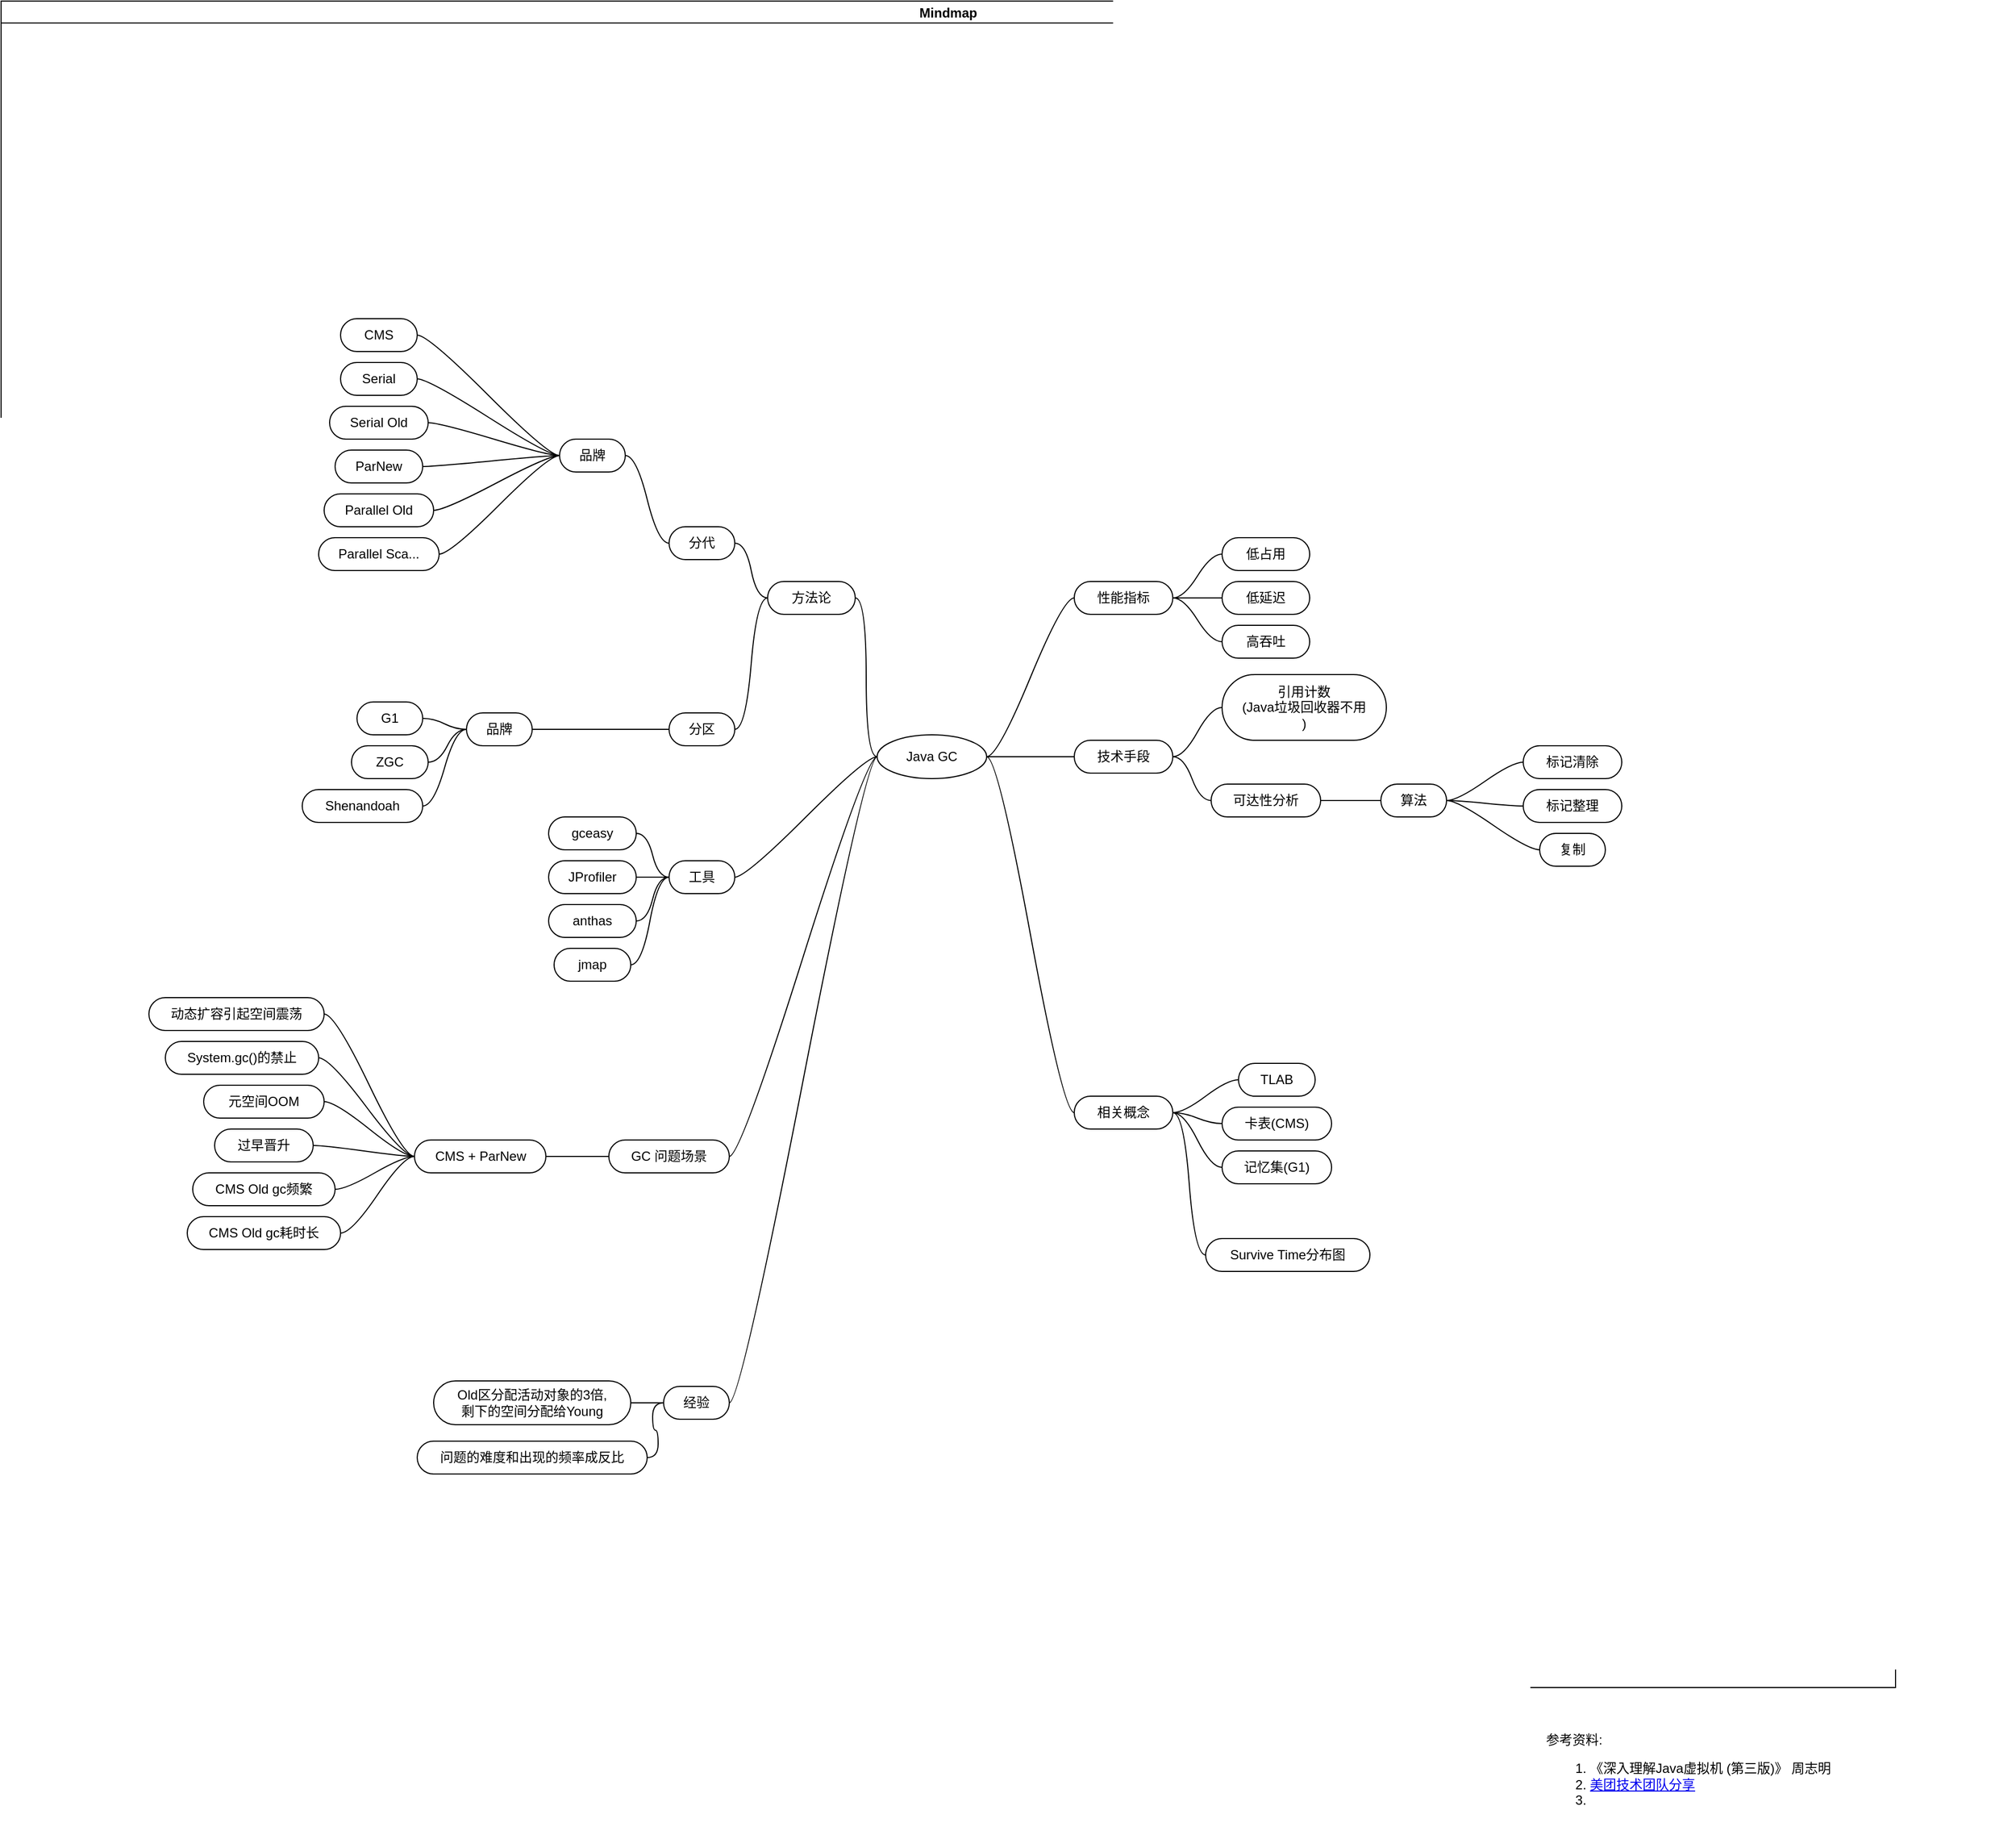 <mxfile version="15.4.0" type="device" pages="4"><diagram name="intro" id="58cdce13-f638-feb5-8d6f-7d28b1aa9fa0"><mxGraphModel dx="2286" dy="680" grid="1" gridSize="10" guides="1" tooltips="1" connect="1" arrows="1" fold="1" page="1" pageScale="1" pageWidth="1100" pageHeight="850" background="none" math="0" shadow="0"><root><mxCell id="0"/><mxCell id="1" parent="0"/><mxCell id="cAruSZGuywJa2hNdIPKI-1" value="Mindmap" style="swimlane;startSize=20;horizontal=1;containerType=tree;" parent="1" vertex="1"><mxGeometry x="-260" y="10" width="1730" height="1540" as="geometry"><mxRectangle x="-260" y="10" width="90" height="20" as="alternateBounds"/></mxGeometry></mxCell><mxCell id="cAruSZGuywJa2hNdIPKI-2" value="" style="edgeStyle=entityRelationEdgeStyle;startArrow=none;endArrow=none;segment=10;curved=1;rounded=0;" parent="cAruSZGuywJa2hNdIPKI-1" source="cAruSZGuywJa2hNdIPKI-6" target="cAruSZGuywJa2hNdIPKI-7" edge="1"><mxGeometry relative="1" as="geometry"/></mxCell><mxCell id="cAruSZGuywJa2hNdIPKI-4" value="" style="edgeStyle=entityRelationEdgeStyle;startArrow=none;endArrow=none;segment=10;curved=1;rounded=0;" parent="cAruSZGuywJa2hNdIPKI-1" source="cAruSZGuywJa2hNdIPKI-6" target="cAruSZGuywJa2hNdIPKI-9" edge="1"><mxGeometry relative="1" as="geometry"/></mxCell><mxCell id="cAruSZGuywJa2hNdIPKI-6" value="Java GC" style="ellipse;whiteSpace=wrap;html=1;align=center;treeFolding=1;treeMoving=1;newEdgeStyle={&quot;edgeStyle&quot;:&quot;entityRelationEdgeStyle&quot;,&quot;startArrow&quot;:&quot;none&quot;,&quot;endArrow&quot;:&quot;none&quot;,&quot;segment&quot;:10,&quot;curved&quot;:1};" parent="cAruSZGuywJa2hNdIPKI-1" vertex="1"><mxGeometry x="800" y="670" width="100" height="40" as="geometry"/></mxCell><mxCell id="cAruSZGuywJa2hNdIPKI-7" value="性能指标" style="whiteSpace=wrap;html=1;rounded=1;arcSize=50;align=center;verticalAlign=middle;strokeWidth=1;autosize=1;spacing=4;treeFolding=1;treeMoving=1;newEdgeStyle={&quot;edgeStyle&quot;:&quot;entityRelationEdgeStyle&quot;,&quot;startArrow&quot;:&quot;none&quot;,&quot;endArrow&quot;:&quot;none&quot;,&quot;segment&quot;:10,&quot;curved&quot;:1};" parent="cAruSZGuywJa2hNdIPKI-1" vertex="1"><mxGeometry x="980" y="530" width="90" height="30" as="geometry"/></mxCell><mxCell id="cAruSZGuywJa2hNdIPKI-9" value="方法论" style="whiteSpace=wrap;html=1;rounded=1;arcSize=50;align=center;verticalAlign=middle;strokeWidth=1;autosize=1;spacing=4;treeFolding=1;treeMoving=1;newEdgeStyle={&quot;edgeStyle&quot;:&quot;entityRelationEdgeStyle&quot;,&quot;startArrow&quot;:&quot;none&quot;,&quot;endArrow&quot;:&quot;none&quot;,&quot;segment&quot;:10,&quot;curved&quot;:1};" parent="cAruSZGuywJa2hNdIPKI-1" vertex="1"><mxGeometry x="700" y="530" width="80" height="30" as="geometry"/></mxCell><mxCell id="cAruSZGuywJa2hNdIPKI-20" value="" style="edgeStyle=entityRelationEdgeStyle;startArrow=none;endArrow=none;segment=10;curved=1;rounded=0;" parent="cAruSZGuywJa2hNdIPKI-1" source="cAruSZGuywJa2hNdIPKI-7" target="cAruSZGuywJa2hNdIPKI-21" edge="1"><mxGeometry relative="1" as="geometry"><mxPoint x="930" y="940" as="sourcePoint"/></mxGeometry></mxCell><mxCell id="cAruSZGuywJa2hNdIPKI-21" value="低延迟" style="whiteSpace=wrap;html=1;rounded=1;arcSize=50;align=center;verticalAlign=middle;strokeWidth=1;autosize=1;spacing=4;treeFolding=1;treeMoving=1;newEdgeStyle={&quot;edgeStyle&quot;:&quot;entityRelationEdgeStyle&quot;,&quot;startArrow&quot;:&quot;none&quot;,&quot;endArrow&quot;:&quot;none&quot;,&quot;segment&quot;:10,&quot;curved&quot;:1};" parent="cAruSZGuywJa2hNdIPKI-1" vertex="1"><mxGeometry x="1115" y="530" width="80" height="30" as="geometry"/></mxCell><mxCell id="cAruSZGuywJa2hNdIPKI-22" value="" style="edgeStyle=entityRelationEdgeStyle;startArrow=none;endArrow=none;segment=10;curved=1;rounded=0;" parent="cAruSZGuywJa2hNdIPKI-1" source="cAruSZGuywJa2hNdIPKI-7" target="cAruSZGuywJa2hNdIPKI-23" edge="1"><mxGeometry relative="1" as="geometry"><mxPoint x="1100" y="795" as="sourcePoint"/></mxGeometry></mxCell><mxCell id="cAruSZGuywJa2hNdIPKI-23" value="高吞吐" style="whiteSpace=wrap;html=1;rounded=1;arcSize=50;align=center;verticalAlign=middle;strokeWidth=1;autosize=1;spacing=4;treeFolding=1;treeMoving=1;newEdgeStyle={&quot;edgeStyle&quot;:&quot;entityRelationEdgeStyle&quot;,&quot;startArrow&quot;:&quot;none&quot;,&quot;endArrow&quot;:&quot;none&quot;,&quot;segment&quot;:10,&quot;curved&quot;:1};" parent="cAruSZGuywJa2hNdIPKI-1" vertex="1"><mxGeometry x="1115" y="570" width="80" height="30" as="geometry"/></mxCell><mxCell id="cAruSZGuywJa2hNdIPKI-24" value="" style="edgeStyle=entityRelationEdgeStyle;startArrow=none;endArrow=none;segment=10;curved=1;rounded=0;" parent="cAruSZGuywJa2hNdIPKI-1" source="cAruSZGuywJa2hNdIPKI-7" target="cAruSZGuywJa2hNdIPKI-25" edge="1"><mxGeometry relative="1" as="geometry"><mxPoint x="1100" y="745" as="sourcePoint"/></mxGeometry></mxCell><mxCell id="cAruSZGuywJa2hNdIPKI-25" value="低占用" style="whiteSpace=wrap;html=1;rounded=1;arcSize=50;align=center;verticalAlign=middle;strokeWidth=1;autosize=1;spacing=4;treeFolding=1;treeMoving=1;newEdgeStyle={&quot;edgeStyle&quot;:&quot;entityRelationEdgeStyle&quot;,&quot;startArrow&quot;:&quot;none&quot;,&quot;endArrow&quot;:&quot;none&quot;,&quot;segment&quot;:10,&quot;curved&quot;:1};" parent="cAruSZGuywJa2hNdIPKI-1" vertex="1"><mxGeometry x="1115" y="490" width="80" height="30" as="geometry"/></mxCell><mxCell id="cAruSZGuywJa2hNdIPKI-34" value="" style="edgeStyle=entityRelationEdgeStyle;startArrow=none;endArrow=none;segment=10;curved=1;rounded=0;" parent="cAruSZGuywJa2hNdIPKI-1" source="cAruSZGuywJa2hNdIPKI-6" target="cAruSZGuywJa2hNdIPKI-35" edge="1"><mxGeometry relative="1" as="geometry"><mxPoint x="930" y="890" as="sourcePoint"/></mxGeometry></mxCell><mxCell id="cAruSZGuywJa2hNdIPKI-35" value="技术手段" style="whiteSpace=wrap;html=1;rounded=1;arcSize=50;align=center;verticalAlign=middle;strokeWidth=1;autosize=1;spacing=4;treeFolding=1;treeMoving=1;newEdgeStyle={&quot;edgeStyle&quot;:&quot;entityRelationEdgeStyle&quot;,&quot;startArrow&quot;:&quot;none&quot;,&quot;endArrow&quot;:&quot;none&quot;,&quot;segment&quot;:10,&quot;curved&quot;:1};" parent="cAruSZGuywJa2hNdIPKI-1" vertex="1"><mxGeometry x="980" y="675" width="90" height="30" as="geometry"/></mxCell><mxCell id="cAruSZGuywJa2hNdIPKI-36" value="" style="edgeStyle=entityRelationEdgeStyle;startArrow=none;endArrow=none;segment=10;curved=1;rounded=0;" parent="cAruSZGuywJa2hNdIPKI-1" source="cAruSZGuywJa2hNdIPKI-35" target="cAruSZGuywJa2hNdIPKI-37" edge="1"><mxGeometry relative="1" as="geometry"><mxPoint x="930" y="890" as="sourcePoint"/></mxGeometry></mxCell><mxCell id="cAruSZGuywJa2hNdIPKI-37" value="引用计数&lt;br&gt;(Java垃圾回收器不用&lt;br&gt;)" style="whiteSpace=wrap;html=1;rounded=1;arcSize=50;align=center;verticalAlign=middle;strokeWidth=1;autosize=1;spacing=4;treeFolding=1;treeMoving=1;newEdgeStyle={&quot;edgeStyle&quot;:&quot;entityRelationEdgeStyle&quot;,&quot;startArrow&quot;:&quot;none&quot;,&quot;endArrow&quot;:&quot;none&quot;,&quot;segment&quot;:10,&quot;curved&quot;:1};" parent="cAruSZGuywJa2hNdIPKI-1" vertex="1"><mxGeometry x="1115" y="615" width="150" height="60" as="geometry"/></mxCell><mxCell id="cAruSZGuywJa2hNdIPKI-38" value="" style="edgeStyle=entityRelationEdgeStyle;startArrow=none;endArrow=none;segment=10;curved=1;rounded=0;" parent="cAruSZGuywJa2hNdIPKI-1" source="cAruSZGuywJa2hNdIPKI-35" target="cAruSZGuywJa2hNdIPKI-39" edge="1"><mxGeometry relative="1" as="geometry"><mxPoint x="1100" y="890" as="sourcePoint"/></mxGeometry></mxCell><mxCell id="cAruSZGuywJa2hNdIPKI-39" value="可达性分析" style="whiteSpace=wrap;html=1;rounded=1;arcSize=50;align=center;verticalAlign=middle;strokeWidth=1;autosize=1;spacing=4;treeFolding=1;treeMoving=1;newEdgeStyle={&quot;edgeStyle&quot;:&quot;entityRelationEdgeStyle&quot;,&quot;startArrow&quot;:&quot;none&quot;,&quot;endArrow&quot;:&quot;none&quot;,&quot;segment&quot;:10,&quot;curved&quot;:1};" parent="cAruSZGuywJa2hNdIPKI-1" vertex="1"><mxGeometry x="1105" y="715" width="100" height="30" as="geometry"/></mxCell><mxCell id="cAruSZGuywJa2hNdIPKI-58" value="" style="edgeStyle=entityRelationEdgeStyle;startArrow=none;endArrow=none;segment=10;curved=1;rounded=0;" parent="cAruSZGuywJa2hNdIPKI-1" source="cAruSZGuywJa2hNdIPKI-6" target="cAruSZGuywJa2hNdIPKI-59" edge="1"><mxGeometry relative="1" as="geometry"><mxPoint x="930" y="890" as="sourcePoint"/></mxGeometry></mxCell><mxCell id="cAruSZGuywJa2hNdIPKI-59" value="相关概念" style="whiteSpace=wrap;html=1;rounded=1;arcSize=50;align=center;verticalAlign=middle;strokeWidth=1;autosize=1;spacing=4;treeFolding=1;treeMoving=1;newEdgeStyle={&quot;edgeStyle&quot;:&quot;entityRelationEdgeStyle&quot;,&quot;startArrow&quot;:&quot;none&quot;,&quot;endArrow&quot;:&quot;none&quot;,&quot;segment&quot;:10,&quot;curved&quot;:1};" parent="cAruSZGuywJa2hNdIPKI-1" vertex="1"><mxGeometry x="980" y="1000" width="90" height="30" as="geometry"/></mxCell><mxCell id="cAruSZGuywJa2hNdIPKI-64" value="" style="edgeStyle=entityRelationEdgeStyle;startArrow=none;endArrow=none;segment=10;curved=1;rounded=0;" parent="cAruSZGuywJa2hNdIPKI-1" source="cAruSZGuywJa2hNdIPKI-59" target="cAruSZGuywJa2hNdIPKI-65" edge="1"><mxGeometry relative="1" as="geometry"><mxPoint x="1100" y="1215" as="sourcePoint"/></mxGeometry></mxCell><mxCell id="cAruSZGuywJa2hNdIPKI-65" value="卡表(CMS)" style="whiteSpace=wrap;html=1;rounded=1;arcSize=50;align=center;verticalAlign=middle;strokeWidth=1;autosize=1;spacing=4;treeFolding=1;treeMoving=1;newEdgeStyle={&quot;edgeStyle&quot;:&quot;entityRelationEdgeStyle&quot;,&quot;startArrow&quot;:&quot;none&quot;,&quot;endArrow&quot;:&quot;none&quot;,&quot;segment&quot;:10,&quot;curved&quot;:1};" parent="cAruSZGuywJa2hNdIPKI-1" vertex="1"><mxGeometry x="1115" y="1010" width="100" height="30" as="geometry"/></mxCell><mxCell id="cAruSZGuywJa2hNdIPKI-66" value="" style="edgeStyle=entityRelationEdgeStyle;startArrow=none;endArrow=none;segment=10;curved=1;rounded=0;" parent="cAruSZGuywJa2hNdIPKI-1" source="cAruSZGuywJa2hNdIPKI-59" target="cAruSZGuywJa2hNdIPKI-67" edge="1"><mxGeometry relative="1" as="geometry"><mxPoint x="1100" y="1215" as="sourcePoint"/></mxGeometry></mxCell><mxCell id="cAruSZGuywJa2hNdIPKI-67" value="TLAB" style="whiteSpace=wrap;html=1;rounded=1;arcSize=50;align=center;verticalAlign=middle;strokeWidth=1;autosize=1;spacing=4;treeFolding=1;treeMoving=1;newEdgeStyle={&quot;edgeStyle&quot;:&quot;entityRelationEdgeStyle&quot;,&quot;startArrow&quot;:&quot;none&quot;,&quot;endArrow&quot;:&quot;none&quot;,&quot;segment&quot;:10,&quot;curved&quot;:1};" parent="cAruSZGuywJa2hNdIPKI-1" vertex="1"><mxGeometry x="1130" y="970" width="70" height="30" as="geometry"/></mxCell><mxCell id="cAruSZGuywJa2hNdIPKI-68" value="" style="edgeStyle=entityRelationEdgeStyle;startArrow=none;endArrow=none;segment=10;curved=1;rounded=0;exitX=0;exitY=0.5;exitDx=0;exitDy=0;" parent="cAruSZGuywJa2hNdIPKI-1" source="cAruSZGuywJa2hNdIPKI-98" target="cAruSZGuywJa2hNdIPKI-69" edge="1"><mxGeometry relative="1" as="geometry"><mxPoint x="670" y="450" as="sourcePoint"/></mxGeometry></mxCell><mxCell id="cAruSZGuywJa2hNdIPKI-69" value="品牌" style="whiteSpace=wrap;html=1;rounded=1;arcSize=50;align=center;verticalAlign=middle;strokeWidth=1;autosize=1;spacing=4;treeFolding=1;treeMoving=1;newEdgeStyle={&quot;edgeStyle&quot;:&quot;entityRelationEdgeStyle&quot;,&quot;startArrow&quot;:&quot;none&quot;,&quot;endArrow&quot;:&quot;none&quot;,&quot;segment&quot;:10,&quot;curved&quot;:1};" parent="cAruSZGuywJa2hNdIPKI-1" vertex="1"><mxGeometry x="510" y="400" width="60" height="30" as="geometry"/></mxCell><mxCell id="cAruSZGuywJa2hNdIPKI-70" value="" style="edgeStyle=entityRelationEdgeStyle;startArrow=none;endArrow=none;segment=10;curved=1;rounded=0;exitX=0;exitY=0.5;exitDx=0;exitDy=0;" parent="cAruSZGuywJa2hNdIPKI-1" source="cAruSZGuywJa2hNdIPKI-110" target="cAruSZGuywJa2hNdIPKI-71" edge="1"><mxGeometry relative="1" as="geometry"><mxPoint x="630" y="695" as="sourcePoint"/></mxGeometry></mxCell><mxCell id="cAruSZGuywJa2hNdIPKI-71" value="品牌" style="whiteSpace=wrap;html=1;rounded=1;arcSize=50;align=center;verticalAlign=middle;strokeWidth=1;autosize=1;spacing=4;treeFolding=1;treeMoving=1;newEdgeStyle={&quot;edgeStyle&quot;:&quot;entityRelationEdgeStyle&quot;,&quot;startArrow&quot;:&quot;none&quot;,&quot;endArrow&quot;:&quot;none&quot;,&quot;segment&quot;:10,&quot;curved&quot;:1};" parent="cAruSZGuywJa2hNdIPKI-1" vertex="1"><mxGeometry x="425" y="650" width="60" height="30" as="geometry"/></mxCell><mxCell id="cAruSZGuywJa2hNdIPKI-72" value="" style="edgeStyle=entityRelationEdgeStyle;startArrow=none;endArrow=none;segment=10;curved=1;rounded=0;" parent="cAruSZGuywJa2hNdIPKI-1" source="cAruSZGuywJa2hNdIPKI-69" target="cAruSZGuywJa2hNdIPKI-73" edge="1"><mxGeometry relative="1" as="geometry"><mxPoint x="440" y="585" as="sourcePoint"/></mxGeometry></mxCell><mxCell id="cAruSZGuywJa2hNdIPKI-73" value="ParNew" style="whiteSpace=wrap;html=1;rounded=1;arcSize=50;align=center;verticalAlign=middle;strokeWidth=1;autosize=1;spacing=4;treeFolding=1;treeMoving=1;newEdgeStyle={&quot;edgeStyle&quot;:&quot;entityRelationEdgeStyle&quot;,&quot;startArrow&quot;:&quot;none&quot;,&quot;endArrow&quot;:&quot;none&quot;,&quot;segment&quot;:10,&quot;curved&quot;:1};" parent="cAruSZGuywJa2hNdIPKI-1" vertex="1"><mxGeometry x="305" y="410" width="80" height="30" as="geometry"/></mxCell><mxCell id="cAruSZGuywJa2hNdIPKI-74" value="" style="edgeStyle=entityRelationEdgeStyle;startArrow=none;endArrow=none;segment=10;curved=1;rounded=0;" parent="cAruSZGuywJa2hNdIPKI-1" source="cAruSZGuywJa2hNdIPKI-69" target="cAruSZGuywJa2hNdIPKI-75" edge="1"><mxGeometry relative="1" as="geometry"><mxPoint x="340" y="585" as="sourcePoint"/></mxGeometry></mxCell><mxCell id="cAruSZGuywJa2hNdIPKI-75" value="Serial Old" style="whiteSpace=wrap;html=1;rounded=1;arcSize=50;align=center;verticalAlign=middle;strokeWidth=1;autosize=1;spacing=4;treeFolding=1;treeMoving=1;newEdgeStyle={&quot;edgeStyle&quot;:&quot;entityRelationEdgeStyle&quot;,&quot;startArrow&quot;:&quot;none&quot;,&quot;endArrow&quot;:&quot;none&quot;,&quot;segment&quot;:10,&quot;curved&quot;:1};" parent="cAruSZGuywJa2hNdIPKI-1" vertex="1"><mxGeometry x="300" y="370" width="90" height="30" as="geometry"/></mxCell><mxCell id="cAruSZGuywJa2hNdIPKI-76" value="" style="edgeStyle=entityRelationEdgeStyle;startArrow=none;endArrow=none;segment=10;curved=1;rounded=0;" parent="cAruSZGuywJa2hNdIPKI-1" source="cAruSZGuywJa2hNdIPKI-69" target="cAruSZGuywJa2hNdIPKI-77" edge="1"><mxGeometry relative="1" as="geometry"><mxPoint x="340" y="585" as="sourcePoint"/></mxGeometry></mxCell><mxCell id="cAruSZGuywJa2hNdIPKI-77" value="Serial" style="whiteSpace=wrap;html=1;rounded=1;arcSize=50;align=center;verticalAlign=middle;strokeWidth=1;autosize=1;spacing=4;treeFolding=1;treeMoving=1;newEdgeStyle={&quot;edgeStyle&quot;:&quot;entityRelationEdgeStyle&quot;,&quot;startArrow&quot;:&quot;none&quot;,&quot;endArrow&quot;:&quot;none&quot;,&quot;segment&quot;:10,&quot;curved&quot;:1};" parent="cAruSZGuywJa2hNdIPKI-1" vertex="1"><mxGeometry x="310" y="330" width="70" height="30" as="geometry"/></mxCell><mxCell id="cAruSZGuywJa2hNdIPKI-78" value="" style="edgeStyle=entityRelationEdgeStyle;startArrow=none;endArrow=none;segment=10;curved=1;rounded=0;" parent="cAruSZGuywJa2hNdIPKI-1" source="cAruSZGuywJa2hNdIPKI-69" target="cAruSZGuywJa2hNdIPKI-79" edge="1"><mxGeometry relative="1" as="geometry"><mxPoint x="340" y="585" as="sourcePoint"/></mxGeometry></mxCell><mxCell id="cAruSZGuywJa2hNdIPKI-79" value="CMS" style="whiteSpace=wrap;html=1;rounded=1;arcSize=50;align=center;verticalAlign=middle;strokeWidth=1;autosize=1;spacing=4;treeFolding=1;treeMoving=1;newEdgeStyle={&quot;edgeStyle&quot;:&quot;entityRelationEdgeStyle&quot;,&quot;startArrow&quot;:&quot;none&quot;,&quot;endArrow&quot;:&quot;none&quot;,&quot;segment&quot;:10,&quot;curved&quot;:1};" parent="cAruSZGuywJa2hNdIPKI-1" vertex="1"><mxGeometry x="310" y="290" width="70" height="30" as="geometry"/></mxCell><mxCell id="cAruSZGuywJa2hNdIPKI-82" value="" style="edgeStyle=entityRelationEdgeStyle;startArrow=none;endArrow=none;segment=10;curved=1;rounded=0;" parent="cAruSZGuywJa2hNdIPKI-1" source="cAruSZGuywJa2hNdIPKI-71" target="cAruSZGuywJa2hNdIPKI-83" edge="1"><mxGeometry relative="1" as="geometry"><mxPoint x="305" y="675" as="sourcePoint"/></mxGeometry></mxCell><mxCell id="cAruSZGuywJa2hNdIPKI-83" value="G1" style="whiteSpace=wrap;html=1;rounded=1;arcSize=50;align=center;verticalAlign=middle;strokeWidth=1;autosize=1;spacing=4;treeFolding=1;treeMoving=1;newEdgeStyle={&quot;edgeStyle&quot;:&quot;entityRelationEdgeStyle&quot;,&quot;startArrow&quot;:&quot;none&quot;,&quot;endArrow&quot;:&quot;none&quot;,&quot;segment&quot;:10,&quot;curved&quot;:1};" parent="cAruSZGuywJa2hNdIPKI-1" vertex="1"><mxGeometry x="325" y="640" width="60" height="30" as="geometry"/></mxCell><mxCell id="cAruSZGuywJa2hNdIPKI-84" value="" style="edgeStyle=entityRelationEdgeStyle;startArrow=none;endArrow=none;segment=10;curved=1;rounded=0;" parent="cAruSZGuywJa2hNdIPKI-1" source="cAruSZGuywJa2hNdIPKI-69" target="cAruSZGuywJa2hNdIPKI-85" edge="1"><mxGeometry relative="1" as="geometry"><mxPoint x="340" y="485" as="sourcePoint"/></mxGeometry></mxCell><mxCell id="cAruSZGuywJa2hNdIPKI-85" value="Parallel Old" style="whiteSpace=wrap;html=1;rounded=1;arcSize=50;align=center;verticalAlign=middle;strokeWidth=1;autosize=1;spacing=4;treeFolding=1;treeMoving=1;newEdgeStyle={&quot;edgeStyle&quot;:&quot;entityRelationEdgeStyle&quot;,&quot;startArrow&quot;:&quot;none&quot;,&quot;endArrow&quot;:&quot;none&quot;,&quot;segment&quot;:10,&quot;curved&quot;:1};" parent="cAruSZGuywJa2hNdIPKI-1" vertex="1"><mxGeometry x="295" y="450" width="100" height="30" as="geometry"/></mxCell><mxCell id="cAruSZGuywJa2hNdIPKI-86" value="" style="edgeStyle=entityRelationEdgeStyle;startArrow=none;endArrow=none;segment=10;curved=1;rounded=0;" parent="cAruSZGuywJa2hNdIPKI-1" source="cAruSZGuywJa2hNdIPKI-69" target="cAruSZGuywJa2hNdIPKI-87" edge="1"><mxGeometry relative="1" as="geometry"><mxPoint x="340" y="485" as="sourcePoint"/></mxGeometry></mxCell><mxCell id="cAruSZGuywJa2hNdIPKI-87" value="Parallel Sca..." style="whiteSpace=wrap;html=1;rounded=1;arcSize=50;align=center;verticalAlign=middle;strokeWidth=1;autosize=1;spacing=4;treeFolding=1;treeMoving=1;newEdgeStyle={&quot;edgeStyle&quot;:&quot;entityRelationEdgeStyle&quot;,&quot;startArrow&quot;:&quot;none&quot;,&quot;endArrow&quot;:&quot;none&quot;,&quot;segment&quot;:10,&quot;curved&quot;:1};" parent="cAruSZGuywJa2hNdIPKI-1" vertex="1"><mxGeometry x="290" y="490" width="110" height="30" as="geometry"/></mxCell><mxCell id="cAruSZGuywJa2hNdIPKI-88" value="" style="edgeStyle=entityRelationEdgeStyle;startArrow=none;endArrow=none;segment=10;curved=1;rounded=0;" parent="cAruSZGuywJa2hNdIPKI-1" source="cAruSZGuywJa2hNdIPKI-71" target="cAruSZGuywJa2hNdIPKI-89" edge="1"><mxGeometry relative="1" as="geometry"><mxPoint x="205" y="715" as="sourcePoint"/></mxGeometry></mxCell><mxCell id="cAruSZGuywJa2hNdIPKI-89" value="ZGC" style="whiteSpace=wrap;html=1;rounded=1;arcSize=50;align=center;verticalAlign=middle;strokeWidth=1;autosize=1;spacing=4;treeFolding=1;treeMoving=1;newEdgeStyle={&quot;edgeStyle&quot;:&quot;entityRelationEdgeStyle&quot;,&quot;startArrow&quot;:&quot;none&quot;,&quot;endArrow&quot;:&quot;none&quot;,&quot;segment&quot;:10,&quot;curved&quot;:1};" parent="cAruSZGuywJa2hNdIPKI-1" vertex="1"><mxGeometry x="320" y="680" width="70" height="30" as="geometry"/></mxCell><mxCell id="cAruSZGuywJa2hNdIPKI-90" value="" style="edgeStyle=entityRelationEdgeStyle;startArrow=none;endArrow=none;segment=10;curved=1;rounded=0;" parent="cAruSZGuywJa2hNdIPKI-1" source="cAruSZGuywJa2hNdIPKI-71" target="cAruSZGuywJa2hNdIPKI-91" edge="1"><mxGeometry relative="1" as="geometry"><mxPoint x="205" y="715" as="sourcePoint"/></mxGeometry></mxCell><mxCell id="cAruSZGuywJa2hNdIPKI-91" value="Shenandoah" style="whiteSpace=wrap;html=1;rounded=1;arcSize=50;align=center;verticalAlign=middle;strokeWidth=1;autosize=1;spacing=4;treeFolding=1;treeMoving=1;newEdgeStyle={&quot;edgeStyle&quot;:&quot;entityRelationEdgeStyle&quot;,&quot;startArrow&quot;:&quot;none&quot;,&quot;endArrow&quot;:&quot;none&quot;,&quot;segment&quot;:10,&quot;curved&quot;:1};" parent="cAruSZGuywJa2hNdIPKI-1" vertex="1"><mxGeometry x="275" y="720" width="110" height="30" as="geometry"/></mxCell><mxCell id="cAruSZGuywJa2hNdIPKI-97" value="" style="edgeStyle=entityRelationEdgeStyle;startArrow=none;endArrow=none;segment=10;curved=1;rounded=0;exitX=0;exitY=0.5;exitDx=0;exitDy=0;" parent="cAruSZGuywJa2hNdIPKI-1" source="cAruSZGuywJa2hNdIPKI-9" target="cAruSZGuywJa2hNdIPKI-98" edge="1"><mxGeometry relative="1" as="geometry"><mxPoint x="580" y="730" as="sourcePoint"/></mxGeometry></mxCell><mxCell id="cAruSZGuywJa2hNdIPKI-98" value="分代" style="whiteSpace=wrap;html=1;rounded=1;arcSize=50;align=center;verticalAlign=middle;strokeWidth=1;autosize=1;spacing=4;treeFolding=1;treeMoving=1;newEdgeStyle={&quot;edgeStyle&quot;:&quot;entityRelationEdgeStyle&quot;,&quot;startArrow&quot;:&quot;none&quot;,&quot;endArrow&quot;:&quot;none&quot;,&quot;segment&quot;:10,&quot;curved&quot;:1};" parent="cAruSZGuywJa2hNdIPKI-1" vertex="1"><mxGeometry x="610" y="480" width="60" height="30" as="geometry"/></mxCell><mxCell id="cAruSZGuywJa2hNdIPKI-109" value="" style="edgeStyle=entityRelationEdgeStyle;startArrow=none;endArrow=none;segment=10;curved=1;rounded=0;exitX=0;exitY=0.5;exitDx=0;exitDy=0;" parent="cAruSZGuywJa2hNdIPKI-1" source="cAruSZGuywJa2hNdIPKI-9" target="cAruSZGuywJa2hNdIPKI-110" edge="1"><mxGeometry relative="1" as="geometry"><mxPoint x="480" y="605" as="sourcePoint"/></mxGeometry></mxCell><mxCell id="cAruSZGuywJa2hNdIPKI-110" value="分区" style="whiteSpace=wrap;html=1;rounded=1;arcSize=50;align=center;verticalAlign=middle;strokeWidth=1;autosize=1;spacing=4;treeFolding=1;treeMoving=1;newEdgeStyle={&quot;edgeStyle&quot;:&quot;entityRelationEdgeStyle&quot;,&quot;startArrow&quot;:&quot;none&quot;,&quot;endArrow&quot;:&quot;none&quot;,&quot;segment&quot;:10,&quot;curved&quot;:1};" parent="cAruSZGuywJa2hNdIPKI-1" vertex="1"><mxGeometry x="610" y="650" width="60" height="30" as="geometry"/></mxCell><mxCell id="cAruSZGuywJa2hNdIPKI-100" value="算法" style="whiteSpace=wrap;html=1;rounded=1;arcSize=50;align=center;verticalAlign=middle;strokeWidth=1;autosize=1;spacing=4;treeFolding=1;treeMoving=1;newEdgeStyle={&quot;edgeStyle&quot;:&quot;entityRelationEdgeStyle&quot;,&quot;startArrow&quot;:&quot;none&quot;,&quot;endArrow&quot;:&quot;none&quot;,&quot;segment&quot;:10,&quot;curved&quot;:1};" parent="cAruSZGuywJa2hNdIPKI-1" vertex="1"><mxGeometry x="1260" y="715" width="60" height="30" as="geometry"/></mxCell><mxCell id="cAruSZGuywJa2hNdIPKI-103" value="" style="edgeStyle=entityRelationEdgeStyle;startArrow=none;endArrow=none;segment=10;curved=1;rounded=0;exitX=1;exitY=0.5;exitDx=0;exitDy=0;" parent="cAruSZGuywJa2hNdIPKI-1" source="cAruSZGuywJa2hNdIPKI-100" target="cAruSZGuywJa2hNdIPKI-104" edge="1"><mxGeometry relative="1" as="geometry"><mxPoint x="1340" y="475" as="sourcePoint"/></mxGeometry></mxCell><mxCell id="cAruSZGuywJa2hNdIPKI-104" value="标记清除" style="whiteSpace=wrap;html=1;rounded=1;arcSize=50;align=center;verticalAlign=middle;strokeWidth=1;autosize=1;spacing=4;treeFolding=1;treeMoving=1;newEdgeStyle={&quot;edgeStyle&quot;:&quot;entityRelationEdgeStyle&quot;,&quot;startArrow&quot;:&quot;none&quot;,&quot;endArrow&quot;:&quot;none&quot;,&quot;segment&quot;:10,&quot;curved&quot;:1};" parent="cAruSZGuywJa2hNdIPKI-1" vertex="1"><mxGeometry x="1390" y="680" width="90" height="30" as="geometry"/></mxCell><mxCell id="cAruSZGuywJa2hNdIPKI-105" value="" style="edgeStyle=entityRelationEdgeStyle;startArrow=none;endArrow=none;segment=10;curved=1;rounded=0;exitX=1;exitY=0.5;exitDx=0;exitDy=0;" parent="cAruSZGuywJa2hNdIPKI-1" source="cAruSZGuywJa2hNdIPKI-100" target="cAruSZGuywJa2hNdIPKI-106" edge="1"><mxGeometry relative="1" as="geometry"><mxPoint x="1170" y="605" as="sourcePoint"/></mxGeometry></mxCell><mxCell id="cAruSZGuywJa2hNdIPKI-106" value="标记整理" style="whiteSpace=wrap;html=1;rounded=1;arcSize=50;align=center;verticalAlign=middle;strokeWidth=1;autosize=1;spacing=4;treeFolding=1;treeMoving=1;newEdgeStyle={&quot;edgeStyle&quot;:&quot;entityRelationEdgeStyle&quot;,&quot;startArrow&quot;:&quot;none&quot;,&quot;endArrow&quot;:&quot;none&quot;,&quot;segment&quot;:10,&quot;curved&quot;:1};" parent="cAruSZGuywJa2hNdIPKI-1" vertex="1"><mxGeometry x="1390" y="720" width="90" height="30" as="geometry"/></mxCell><mxCell id="cAruSZGuywJa2hNdIPKI-107" value="" style="edgeStyle=entityRelationEdgeStyle;startArrow=none;endArrow=none;segment=10;curved=1;rounded=0;exitX=1;exitY=0.5;exitDx=0;exitDy=0;" parent="cAruSZGuywJa2hNdIPKI-1" source="cAruSZGuywJa2hNdIPKI-100" target="cAruSZGuywJa2hNdIPKI-108" edge="1"><mxGeometry relative="1" as="geometry"><mxPoint x="1170" y="605" as="sourcePoint"/></mxGeometry></mxCell><mxCell id="cAruSZGuywJa2hNdIPKI-108" value="复制" style="whiteSpace=wrap;html=1;rounded=1;arcSize=50;align=center;verticalAlign=middle;strokeWidth=1;autosize=1;spacing=4;treeFolding=1;treeMoving=1;newEdgeStyle={&quot;edgeStyle&quot;:&quot;entityRelationEdgeStyle&quot;,&quot;startArrow&quot;:&quot;none&quot;,&quot;endArrow&quot;:&quot;none&quot;,&quot;segment&quot;:10,&quot;curved&quot;:1};" parent="cAruSZGuywJa2hNdIPKI-1" vertex="1"><mxGeometry x="1405" y="760" width="60" height="30" as="geometry"/></mxCell><mxCell id="cAruSZGuywJa2hNdIPKI-99" value="" style="edgeStyle=entityRelationEdgeStyle;startArrow=none;endArrow=none;segment=10;curved=1;rounded=0;exitX=1;exitY=0.5;exitDx=0;exitDy=0;" parent="cAruSZGuywJa2hNdIPKI-1" source="cAruSZGuywJa2hNdIPKI-39" target="cAruSZGuywJa2hNdIPKI-100" edge="1"><mxGeometry relative="1" as="geometry"><mxPoint x="650" y="550" as="sourcePoint"/></mxGeometry></mxCell><mxCell id="cAruSZGuywJa2hNdIPKI-115" value="" style="edgeStyle=entityRelationEdgeStyle;startArrow=none;endArrow=none;segment=10;curved=1;rounded=0;" parent="cAruSZGuywJa2hNdIPKI-1" source="cAruSZGuywJa2hNdIPKI-6" target="cAruSZGuywJa2hNdIPKI-116" edge="1"><mxGeometry relative="1" as="geometry"><mxPoint x="540" y="650" as="sourcePoint"/></mxGeometry></mxCell><mxCell id="cAruSZGuywJa2hNdIPKI-116" value="工具" style="whiteSpace=wrap;html=1;rounded=1;arcSize=50;align=center;verticalAlign=middle;strokeWidth=1;autosize=1;spacing=4;treeFolding=1;treeMoving=1;newEdgeStyle={&quot;edgeStyle&quot;:&quot;entityRelationEdgeStyle&quot;,&quot;startArrow&quot;:&quot;none&quot;,&quot;endArrow&quot;:&quot;none&quot;,&quot;segment&quot;:10,&quot;curved&quot;:1};" parent="cAruSZGuywJa2hNdIPKI-1" vertex="1"><mxGeometry x="610" y="785" width="60" height="30" as="geometry"/></mxCell><mxCell id="cAruSZGuywJa2hNdIPKI-117" value="" style="edgeStyle=entityRelationEdgeStyle;startArrow=none;endArrow=none;segment=10;curved=1;rounded=0;" parent="cAruSZGuywJa2hNdIPKI-1" source="cAruSZGuywJa2hNdIPKI-116" target="cAruSZGuywJa2hNdIPKI-118" edge="1"><mxGeometry relative="1" as="geometry"><mxPoint x="540" y="485" as="sourcePoint"/></mxGeometry></mxCell><mxCell id="cAruSZGuywJa2hNdIPKI-118" value="JProfiler" style="whiteSpace=wrap;html=1;rounded=1;arcSize=50;align=center;verticalAlign=middle;strokeWidth=1;autosize=1;spacing=4;treeFolding=1;treeMoving=1;newEdgeStyle={&quot;edgeStyle&quot;:&quot;entityRelationEdgeStyle&quot;,&quot;startArrow&quot;:&quot;none&quot;,&quot;endArrow&quot;:&quot;none&quot;,&quot;segment&quot;:10,&quot;curved&quot;:1};" parent="cAruSZGuywJa2hNdIPKI-1" vertex="1"><mxGeometry x="500" y="785" width="80" height="30" as="geometry"/></mxCell><mxCell id="cAruSZGuywJa2hNdIPKI-119" value="" style="edgeStyle=entityRelationEdgeStyle;startArrow=none;endArrow=none;segment=10;curved=1;rounded=0;" parent="cAruSZGuywJa2hNdIPKI-1" source="cAruSZGuywJa2hNdIPKI-116" target="cAruSZGuywJa2hNdIPKI-120" edge="1"><mxGeometry relative="1" as="geometry"><mxPoint x="350" y="780" as="sourcePoint"/></mxGeometry></mxCell><mxCell id="cAruSZGuywJa2hNdIPKI-120" value="anthas" style="whiteSpace=wrap;html=1;rounded=1;arcSize=50;align=center;verticalAlign=middle;strokeWidth=1;autosize=1;spacing=4;treeFolding=1;treeMoving=1;newEdgeStyle={&quot;edgeStyle&quot;:&quot;entityRelationEdgeStyle&quot;,&quot;startArrow&quot;:&quot;none&quot;,&quot;endArrow&quot;:&quot;none&quot;,&quot;segment&quot;:10,&quot;curved&quot;:1};" parent="cAruSZGuywJa2hNdIPKI-1" vertex="1"><mxGeometry x="500" y="825" width="80" height="30" as="geometry"/></mxCell><mxCell id="cAruSZGuywJa2hNdIPKI-121" value="" style="edgeStyle=entityRelationEdgeStyle;startArrow=none;endArrow=none;segment=10;curved=1;rounded=0;" parent="cAruSZGuywJa2hNdIPKI-1" source="cAruSZGuywJa2hNdIPKI-116" target="cAruSZGuywJa2hNdIPKI-122" edge="1"><mxGeometry relative="1" as="geometry"><mxPoint x="350" y="780" as="sourcePoint"/></mxGeometry></mxCell><mxCell id="cAruSZGuywJa2hNdIPKI-122" value="gceasy" style="whiteSpace=wrap;html=1;rounded=1;arcSize=50;align=center;verticalAlign=middle;strokeWidth=1;autosize=1;spacing=4;treeFolding=1;treeMoving=1;newEdgeStyle={&quot;edgeStyle&quot;:&quot;entityRelationEdgeStyle&quot;,&quot;startArrow&quot;:&quot;none&quot;,&quot;endArrow&quot;:&quot;none&quot;,&quot;segment&quot;:10,&quot;curved&quot;:1};" parent="cAruSZGuywJa2hNdIPKI-1" vertex="1"><mxGeometry x="500" y="745" width="80" height="30" as="geometry"/></mxCell><mxCell id="cAruSZGuywJa2hNdIPKI-123" value="" style="edgeStyle=entityRelationEdgeStyle;startArrow=none;endArrow=none;segment=10;curved=1;rounded=0;exitX=0;exitY=0.5;exitDx=0;exitDy=0;" parent="cAruSZGuywJa2hNdIPKI-1" source="IFvAZ-i6jDayIpwkSmIV-26" target="cAruSZGuywJa2hNdIPKI-124" edge="1"><mxGeometry relative="1" as="geometry"><mxPoint x="540" y="670" as="sourcePoint"/></mxGeometry></mxCell><mxCell id="cAruSZGuywJa2hNdIPKI-124" value="CMS + ParNew" style="whiteSpace=wrap;html=1;rounded=1;arcSize=50;align=center;verticalAlign=middle;strokeWidth=1;autosize=1;spacing=4;treeFolding=1;treeMoving=1;newEdgeStyle={&quot;edgeStyle&quot;:&quot;entityRelationEdgeStyle&quot;,&quot;startArrow&quot;:&quot;none&quot;,&quot;endArrow&quot;:&quot;none&quot;,&quot;segment&quot;:10,&quot;curved&quot;:1};" parent="cAruSZGuywJa2hNdIPKI-1" vertex="1"><mxGeometry x="377.5" y="1040" width="120" height="30" as="geometry"/></mxCell><mxCell id="cAruSZGuywJa2hNdIPKI-125" value="" style="edgeStyle=entityRelationEdgeStyle;startArrow=none;endArrow=none;segment=10;curved=1;rounded=0;" parent="cAruSZGuywJa2hNdIPKI-1" source="cAruSZGuywJa2hNdIPKI-59" target="cAruSZGuywJa2hNdIPKI-126" edge="1"><mxGeometry relative="1" as="geometry"><mxPoint x="810" y="1015" as="sourcePoint"/></mxGeometry></mxCell><mxCell id="cAruSZGuywJa2hNdIPKI-126" value="Survive Time分布图&lt;br&gt;" style="whiteSpace=wrap;html=1;rounded=1;arcSize=50;align=center;verticalAlign=middle;strokeWidth=1;autosize=1;spacing=4;treeFolding=1;treeMoving=1;newEdgeStyle={&quot;edgeStyle&quot;:&quot;entityRelationEdgeStyle&quot;,&quot;startArrow&quot;:&quot;none&quot;,&quot;endArrow&quot;:&quot;none&quot;,&quot;segment&quot;:10,&quot;curved&quot;:1};" parent="cAruSZGuywJa2hNdIPKI-1" vertex="1"><mxGeometry x="1100" y="1130" width="150" height="30" as="geometry"/></mxCell><mxCell id="cAruSZGuywJa2hNdIPKI-127" value="" style="edgeStyle=entityRelationEdgeStyle;startArrow=none;endArrow=none;segment=10;curved=1;rounded=0;" parent="cAruSZGuywJa2hNdIPKI-1" source="cAruSZGuywJa2hNdIPKI-124" target="cAruSZGuywJa2hNdIPKI-128" edge="1"><mxGeometry relative="1" as="geometry"><mxPoint x="352.5" y="690" as="sourcePoint"/></mxGeometry></mxCell><mxCell id="cAruSZGuywJa2hNdIPKI-128" value="动态扩容引起空间震荡" style="whiteSpace=wrap;html=1;rounded=1;arcSize=50;align=center;verticalAlign=middle;strokeWidth=1;autosize=1;spacing=4;treeFolding=1;treeMoving=1;newEdgeStyle={&quot;edgeStyle&quot;:&quot;entityRelationEdgeStyle&quot;,&quot;startArrow&quot;:&quot;none&quot;,&quot;endArrow&quot;:&quot;none&quot;,&quot;segment&quot;:10,&quot;curved&quot;:1};" parent="cAruSZGuywJa2hNdIPKI-1" vertex="1"><mxGeometry x="135" y="910" width="160" height="30" as="geometry"/></mxCell><mxCell id="cAruSZGuywJa2hNdIPKI-133" value="" style="edgeStyle=entityRelationEdgeStyle;startArrow=none;endArrow=none;segment=10;curved=1;rounded=0;" parent="cAruSZGuywJa2hNdIPKI-1" source="cAruSZGuywJa2hNdIPKI-124" target="cAruSZGuywJa2hNdIPKI-134" edge="1"><mxGeometry relative="1" as="geometry"><mxPoint x="352.5" y="690" as="sourcePoint"/></mxGeometry></mxCell><mxCell id="cAruSZGuywJa2hNdIPKI-134" value="System.gc()的禁止" style="whiteSpace=wrap;html=1;rounded=1;arcSize=50;align=center;verticalAlign=middle;strokeWidth=1;autosize=1;spacing=4;treeFolding=1;treeMoving=1;newEdgeStyle={&quot;edgeStyle&quot;:&quot;entityRelationEdgeStyle&quot;,&quot;startArrow&quot;:&quot;none&quot;,&quot;endArrow&quot;:&quot;none&quot;,&quot;segment&quot;:10,&quot;curved&quot;:1};" parent="cAruSZGuywJa2hNdIPKI-1" vertex="1"><mxGeometry x="150" y="950" width="140" height="30" as="geometry"/></mxCell><mxCell id="IFvAZ-i6jDayIpwkSmIV-1" value="" style="edgeStyle=entityRelationEdgeStyle;startArrow=none;endArrow=none;segment=10;curved=1;rounded=0;" edge="1" target="IFvAZ-i6jDayIpwkSmIV-2" source="cAruSZGuywJa2hNdIPKI-124" parent="cAruSZGuywJa2hNdIPKI-1"><mxGeometry relative="1" as="geometry"><mxPoint x="352.5" y="690" as="sourcePoint"/></mxGeometry></mxCell><mxCell id="IFvAZ-i6jDayIpwkSmIV-2" value="元空间OOM" style="whiteSpace=wrap;html=1;rounded=1;arcSize=50;align=center;verticalAlign=middle;strokeWidth=1;autosize=1;spacing=4;treeFolding=1;treeMoving=1;newEdgeStyle={&quot;edgeStyle&quot;:&quot;entityRelationEdgeStyle&quot;,&quot;startArrow&quot;:&quot;none&quot;,&quot;endArrow&quot;:&quot;none&quot;,&quot;segment&quot;:10,&quot;curved&quot;:1};" vertex="1" parent="cAruSZGuywJa2hNdIPKI-1"><mxGeometry x="185" y="990" width="110" height="30" as="geometry"/></mxCell><mxCell id="IFvAZ-i6jDayIpwkSmIV-3" value="" style="edgeStyle=entityRelationEdgeStyle;startArrow=none;endArrow=none;segment=10;curved=1;rounded=0;" edge="1" target="IFvAZ-i6jDayIpwkSmIV-4" source="cAruSZGuywJa2hNdIPKI-124" parent="cAruSZGuywJa2hNdIPKI-1"><mxGeometry relative="1" as="geometry"><mxPoint x="132.5" y="1025" as="sourcePoint"/></mxGeometry></mxCell><mxCell id="IFvAZ-i6jDayIpwkSmIV-4" value="过早晋升" style="whiteSpace=wrap;html=1;rounded=1;arcSize=50;align=center;verticalAlign=middle;strokeWidth=1;autosize=1;spacing=4;treeFolding=1;treeMoving=1;newEdgeStyle={&quot;edgeStyle&quot;:&quot;entityRelationEdgeStyle&quot;,&quot;startArrow&quot;:&quot;none&quot;,&quot;endArrow&quot;:&quot;none&quot;,&quot;segment&quot;:10,&quot;curved&quot;:1};" vertex="1" parent="cAruSZGuywJa2hNdIPKI-1"><mxGeometry x="195" y="1030" width="90" height="30" as="geometry"/></mxCell><mxCell id="IFvAZ-i6jDayIpwkSmIV-5" value="" style="edgeStyle=entityRelationEdgeStyle;startArrow=none;endArrow=none;segment=10;curved=1;rounded=0;" edge="1" target="IFvAZ-i6jDayIpwkSmIV-6" source="cAruSZGuywJa2hNdIPKI-59" parent="cAruSZGuywJa2hNdIPKI-1"><mxGeometry relative="1" as="geometry"><mxPoint x="810" y="1025" as="sourcePoint"/></mxGeometry></mxCell><mxCell id="IFvAZ-i6jDayIpwkSmIV-6" value="记忆集(G1)" style="whiteSpace=wrap;html=1;rounded=1;arcSize=50;align=center;verticalAlign=middle;strokeWidth=1;autosize=1;spacing=4;treeFolding=1;treeMoving=1;newEdgeStyle={&quot;edgeStyle&quot;:&quot;entityRelationEdgeStyle&quot;,&quot;startArrow&quot;:&quot;none&quot;,&quot;endArrow&quot;:&quot;none&quot;,&quot;segment&quot;:10,&quot;curved&quot;:1};" vertex="1" parent="cAruSZGuywJa2hNdIPKI-1"><mxGeometry x="1115" y="1050" width="100" height="30" as="geometry"/></mxCell><mxCell id="IFvAZ-i6jDayIpwkSmIV-7" value="" style="edgeStyle=entityRelationEdgeStyle;startArrow=none;endArrow=none;segment=10;curved=1;rounded=0;" edge="1" target="IFvAZ-i6jDayIpwkSmIV-8" source="cAruSZGuywJa2hNdIPKI-6" parent="cAruSZGuywJa2hNdIPKI-1"><mxGeometry relative="1" as="geometry"><mxPoint x="540" y="700" as="sourcePoint"/></mxGeometry></mxCell><mxCell id="IFvAZ-i6jDayIpwkSmIV-8" value="经验" style="whiteSpace=wrap;html=1;rounded=1;arcSize=50;align=center;verticalAlign=middle;strokeWidth=1;autosize=1;spacing=4;treeFolding=1;treeMoving=1;newEdgeStyle={&quot;edgeStyle&quot;:&quot;entityRelationEdgeStyle&quot;,&quot;startArrow&quot;:&quot;none&quot;,&quot;endArrow&quot;:&quot;none&quot;,&quot;segment&quot;:10,&quot;curved&quot;:1};" vertex="1" parent="cAruSZGuywJa2hNdIPKI-1"><mxGeometry x="605" y="1265" width="60" height="30" as="geometry"/></mxCell><mxCell id="IFvAZ-i6jDayIpwkSmIV-9" value="" style="edgeStyle=entityRelationEdgeStyle;startArrow=none;endArrow=none;segment=10;curved=1;rounded=0;" edge="1" target="IFvAZ-i6jDayIpwkSmIV-10" source="IFvAZ-i6jDayIpwkSmIV-8" parent="cAruSZGuywJa2hNdIPKI-1"><mxGeometry relative="1" as="geometry"><mxPoint x="540" y="815" as="sourcePoint"/></mxGeometry></mxCell><mxCell id="IFvAZ-i6jDayIpwkSmIV-10" value="Old区分配活动对象的3倍,&lt;br&gt;剩下的空间分配给Young" style="whiteSpace=wrap;html=1;rounded=1;arcSize=50;align=center;verticalAlign=middle;strokeWidth=1;autosize=1;spacing=4;treeFolding=1;treeMoving=1;newEdgeStyle={&quot;edgeStyle&quot;:&quot;entityRelationEdgeStyle&quot;,&quot;startArrow&quot;:&quot;none&quot;,&quot;endArrow&quot;:&quot;none&quot;,&quot;segment&quot;:10,&quot;curved&quot;:1};" vertex="1" parent="cAruSZGuywJa2hNdIPKI-1"><mxGeometry x="395" y="1260" width="180" height="40" as="geometry"/></mxCell><mxCell id="IFvAZ-i6jDayIpwkSmIV-13" value="" style="edgeStyle=entityRelationEdgeStyle;startArrow=none;endArrow=none;segment=10;curved=1;rounded=0;" edge="1" target="IFvAZ-i6jDayIpwkSmIV-14" source="IFvAZ-i6jDayIpwkSmIV-8" parent="cAruSZGuywJa2hNdIPKI-1"><mxGeometry relative="1" as="geometry"><mxPoint x="345" y="1290" as="sourcePoint"/></mxGeometry></mxCell><mxCell id="IFvAZ-i6jDayIpwkSmIV-14" value="问题的难度和出现的频率成反比" style="whiteSpace=wrap;html=1;rounded=1;arcSize=50;align=center;verticalAlign=middle;strokeWidth=1;autosize=1;spacing=4;treeFolding=1;treeMoving=1;newEdgeStyle={&quot;edgeStyle&quot;:&quot;entityRelationEdgeStyle&quot;,&quot;startArrow&quot;:&quot;none&quot;,&quot;endArrow&quot;:&quot;none&quot;,&quot;segment&quot;:10,&quot;curved&quot;:1};" vertex="1" parent="cAruSZGuywJa2hNdIPKI-1"><mxGeometry x="380" y="1315" width="210" height="30" as="geometry"/></mxCell><mxCell id="IFvAZ-i6jDayIpwkSmIV-19" value="" style="edgeStyle=entityRelationEdgeStyle;startArrow=none;endArrow=none;segment=10;curved=1;rounded=0;" edge="1" target="IFvAZ-i6jDayIpwkSmIV-20" source="cAruSZGuywJa2hNdIPKI-124" parent="cAruSZGuywJa2hNdIPKI-1"><mxGeometry relative="1" as="geometry"><mxPoint x="132.5" y="1025" as="sourcePoint"/></mxGeometry></mxCell><mxCell id="IFvAZ-i6jDayIpwkSmIV-20" value="CMS Old gc频繁" style="whiteSpace=wrap;html=1;rounded=1;arcSize=50;align=center;verticalAlign=middle;strokeWidth=1;autosize=1;spacing=4;treeFolding=1;treeMoving=1;newEdgeStyle={&quot;edgeStyle&quot;:&quot;entityRelationEdgeStyle&quot;,&quot;startArrow&quot;:&quot;none&quot;,&quot;endArrow&quot;:&quot;none&quot;,&quot;segment&quot;:10,&quot;curved&quot;:1};" vertex="1" parent="cAruSZGuywJa2hNdIPKI-1"><mxGeometry x="175" y="1070" width="130" height="30" as="geometry"/></mxCell><mxCell id="IFvAZ-i6jDayIpwkSmIV-21" value="" style="edgeStyle=entityRelationEdgeStyle;startArrow=none;endArrow=none;segment=10;curved=1;rounded=0;" edge="1" target="IFvAZ-i6jDayIpwkSmIV-22" source="cAruSZGuywJa2hNdIPKI-116" parent="cAruSZGuywJa2hNdIPKI-1"><mxGeometry relative="1" as="geometry"><mxPoint x="350" y="810" as="sourcePoint"/></mxGeometry></mxCell><mxCell id="IFvAZ-i6jDayIpwkSmIV-22" value="jmap" style="whiteSpace=wrap;html=1;rounded=1;arcSize=50;align=center;verticalAlign=middle;strokeWidth=1;autosize=1;spacing=4;treeFolding=1;treeMoving=1;newEdgeStyle={&quot;edgeStyle&quot;:&quot;entityRelationEdgeStyle&quot;,&quot;startArrow&quot;:&quot;none&quot;,&quot;endArrow&quot;:&quot;none&quot;,&quot;segment&quot;:10,&quot;curved&quot;:1};" vertex="1" parent="cAruSZGuywJa2hNdIPKI-1"><mxGeometry x="505" y="865" width="70" height="30" as="geometry"/></mxCell><mxCell id="IFvAZ-i6jDayIpwkSmIV-23" value="" style="edgeStyle=entityRelationEdgeStyle;startArrow=none;endArrow=none;segment=10;curved=1;rounded=0;" edge="1" target="IFvAZ-i6jDayIpwkSmIV-24" source="cAruSZGuywJa2hNdIPKI-124" parent="cAruSZGuywJa2hNdIPKI-1"><mxGeometry relative="1" as="geometry"><mxPoint x="132.5" y="1025" as="sourcePoint"/></mxGeometry></mxCell><mxCell id="IFvAZ-i6jDayIpwkSmIV-24" value="CMS Old gc耗时长" style="whiteSpace=wrap;html=1;rounded=1;arcSize=50;align=center;verticalAlign=middle;strokeWidth=1;autosize=1;spacing=4;treeFolding=1;treeMoving=1;newEdgeStyle={&quot;edgeStyle&quot;:&quot;entityRelationEdgeStyle&quot;,&quot;startArrow&quot;:&quot;none&quot;,&quot;endArrow&quot;:&quot;none&quot;,&quot;segment&quot;:10,&quot;curved&quot;:1};" vertex="1" parent="cAruSZGuywJa2hNdIPKI-1"><mxGeometry x="170" y="1110" width="140" height="30" as="geometry"/></mxCell><mxCell id="IFvAZ-i6jDayIpwkSmIV-25" value="" style="edgeStyle=entityRelationEdgeStyle;startArrow=none;endArrow=none;segment=10;curved=1;rounded=0;" edge="1" target="IFvAZ-i6jDayIpwkSmIV-26" source="cAruSZGuywJa2hNdIPKI-6" parent="cAruSZGuywJa2hNdIPKI-1"><mxGeometry relative="1" as="geometry"><mxPoint x="540" y="700" as="sourcePoint"/></mxGeometry></mxCell><mxCell id="IFvAZ-i6jDayIpwkSmIV-26" value="GC 问题场景" style="whiteSpace=wrap;html=1;rounded=1;arcSize=50;align=center;verticalAlign=middle;strokeWidth=1;autosize=1;spacing=4;treeFolding=1;treeMoving=1;newEdgeStyle={&quot;edgeStyle&quot;:&quot;entityRelationEdgeStyle&quot;,&quot;startArrow&quot;:&quot;none&quot;,&quot;endArrow&quot;:&quot;none&quot;,&quot;segment&quot;:10,&quot;curved&quot;:1};" vertex="1" parent="cAruSZGuywJa2hNdIPKI-1"><mxGeometry x="555" y="1040" width="110" height="30" as="geometry"/></mxCell><mxCell id="IFvAZ-i6jDayIpwkSmIV-27" value="参考资料:&amp;nbsp;&amp;nbsp;&lt;br&gt;&lt;ol&gt;&lt;li&gt;《深入理解Java虚拟机 (第三版)》 周志明&lt;/li&gt;&lt;li&gt;&lt;a href=&quot;https://juejin.cn/post/6894501519001911310&quot;&gt;美团技术团队分享&lt;/a&gt;&lt;br&gt;&lt;/li&gt;&lt;li&gt;&lt;/li&gt;&lt;/ol&gt;" style="text;html=1;strokeColor=none;fillColor=none;align=left;verticalAlign=middle;whiteSpace=wrap;rounded=0;" vertex="1" parent="1"><mxGeometry x="1149" y="1582" width="430" height="98" as="geometry"/></mxCell></root></mxGraphModel></diagram><diagram id="lDaaEIIJHiXBINR6DLaa" name="kernel"><mxGraphModel dx="1645" dy="469" grid="1" gridSize="10" guides="1" tooltips="1" connect="1" arrows="1" fold="1" page="1" pageScale="1" pageWidth="827" pageHeight="1169" math="0" shadow="0"><root><mxCell id="_EExfoS_1xazcPocgUre-0"/><mxCell id="-RNKXHAP4D7Wlz5yYKF_-60" value="未命名图层" style="" parent="_EExfoS_1xazcPocgUre-0"/><mxCell id="-RNKXHAP4D7Wlz5yYKF_-61" value="Mindmap" style="swimlane;startSize=20;horizontal=1;containerType=tree;separatorColor=#009900;" parent="-RNKXHAP4D7Wlz5yYKF_-60" vertex="1"><mxGeometry x="-490" y="160" width="1336" height="820" as="geometry"><mxRectangle x="-490" y="160" width="90" height="20" as="alternateBounds"/></mxGeometry></mxCell><mxCell id="-RNKXHAP4D7Wlz5yYKF_-62" value="" style="edgeStyle=entityRelationEdgeStyle;startArrow=none;endArrow=none;segment=10;curved=1;rounded=0;" parent="-RNKXHAP4D7Wlz5yYKF_-61" source="-RNKXHAP4D7Wlz5yYKF_-64" target="-RNKXHAP4D7Wlz5yYKF_-65" edge="1"><mxGeometry relative="1" as="geometry"/></mxCell><mxCell id="-RNKXHAP4D7Wlz5yYKF_-63" value="" style="edgeStyle=entityRelationEdgeStyle;startArrow=none;endArrow=none;segment=10;curved=1;rounded=0;" parent="-RNKXHAP4D7Wlz5yYKF_-61" source="-RNKXHAP4D7Wlz5yYKF_-64" target="-RNKXHAP4D7Wlz5yYKF_-66" edge="1"><mxGeometry relative="1" as="geometry"/></mxCell><mxCell id="-RNKXHAP4D7Wlz5yYKF_-64" value="Central Idea" style="ellipse;whiteSpace=wrap;html=1;align=center;treeFolding=1;treeMoving=1;newEdgeStyle={&quot;edgeStyle&quot;:&quot;entityRelationEdgeStyle&quot;,&quot;startArrow&quot;:&quot;none&quot;,&quot;endArrow&quot;:&quot;none&quot;,&quot;segment&quot;:10,&quot;curved&quot;:1};" parent="-RNKXHAP4D7Wlz5yYKF_-61" vertex="1"><mxGeometry x="460" y="420" width="100" height="40" as="geometry"/></mxCell><mxCell id="-RNKXHAP4D7Wlz5yYKF_-65" value="Topic" style="whiteSpace=wrap;html=1;rounded=1;arcSize=50;align=center;verticalAlign=middle;strokeWidth=1;autosize=1;spacing=10;treeFolding=1;treeMoving=1;newEdgeStyle={&quot;edgeStyle&quot;:&quot;entityRelationEdgeStyle&quot;,&quot;startArrow&quot;:&quot;none&quot;,&quot;endArrow&quot;:&quot;none&quot;,&quot;segment&quot;:10,&quot;curved&quot;:1};container=0;" parent="-RNKXHAP4D7Wlz5yYKF_-61" vertex="1"><mxGeometry x="620" y="350" width="90" height="40" as="geometry"/></mxCell><mxCell id="-RNKXHAP4D7Wlz5yYKF_-66" value="Topic" style="whiteSpace=wrap;html=1;rounded=1;arcSize=50;align=center;verticalAlign=middle;strokeWidth=1;autosize=1;spacing=4;treeFolding=1;treeMoving=1;newEdgeStyle={&quot;edgeStyle&quot;:&quot;entityRelationEdgeStyle&quot;,&quot;startArrow&quot;:&quot;none&quot;,&quot;endArrow&quot;:&quot;none&quot;,&quot;segment&quot;:10,&quot;curved&quot;:1};" parent="-RNKXHAP4D7Wlz5yYKF_-61" vertex="1" collapsed="1"><mxGeometry x="320" y="350" width="80" height="20" as="geometry"/></mxCell><mxCell id="-RNKXHAP4D7Wlz5yYKF_-67" value="" style="edgeStyle=entityRelationEdgeStyle;startArrow=none;endArrow=none;segment=10;curved=1;rounded=0;" parent="-RNKXHAP4D7Wlz5yYKF_-61" source="-RNKXHAP4D7Wlz5yYKF_-64" target="-RNKXHAP4D7Wlz5yYKF_-68" edge="1"><mxGeometry relative="1" as="geometry"><mxPoint x="260" y="430" as="sourcePoint"/></mxGeometry></mxCell><mxCell id="-RNKXHAP4D7Wlz5yYKF_-68" value="Topic" style="whiteSpace=wrap;html=1;rounded=1;arcSize=50;align=center;verticalAlign=middle;strokeWidth=1;autosize=1;spacing=4;treeFolding=1;treeMoving=1;newEdgeStyle={&quot;edgeStyle&quot;:&quot;entityRelationEdgeStyle&quot;,&quot;startArrow&quot;:&quot;none&quot;,&quot;endArrow&quot;:&quot;none&quot;,&quot;segment&quot;:10,&quot;curved&quot;:1};" parent="-RNKXHAP4D7Wlz5yYKF_-61" vertex="1"><mxGeometry x="320" y="320" width="80" height="20" as="geometry"/></mxCell><mxCell id="-RNKXHAP4D7Wlz5yYKF_-69" value="" style="edgeStyle=entityRelationEdgeStyle;startArrow=none;endArrow=none;segment=10;curved=1;rounded=0;" parent="-RNKXHAP4D7Wlz5yYKF_-61" source="-RNKXHAP4D7Wlz5yYKF_-64" target="-RNKXHAP4D7Wlz5yYKF_-70" edge="1"><mxGeometry relative="1" as="geometry"><mxPoint x="260" y="430" as="sourcePoint"/></mxGeometry></mxCell><mxCell id="-RNKXHAP4D7Wlz5yYKF_-70" value="&lt;a href=&quot;data:page/id,RHWsuY9VZ_m7LgHHsZGU&quot;&gt;Topic&lt;/a&gt;" style="whiteSpace=wrap;html=1;rounded=1;arcSize=50;align=center;verticalAlign=middle;strokeWidth=1;autosize=1;spacing=4;treeFolding=1;treeMoving=1;newEdgeStyle={&quot;edgeStyle&quot;:&quot;entityRelationEdgeStyle&quot;,&quot;startArrow&quot;:&quot;none&quot;,&quot;endArrow&quot;:&quot;none&quot;,&quot;segment&quot;:10,&quot;curved&quot;:1};" parent="-RNKXHAP4D7Wlz5yYKF_-61" vertex="1" collapsed="1"><mxGeometry x="335" y="175" width="70" height="30" as="geometry"/></mxCell><mxCell id="-RNKXHAP4D7Wlz5yYKF_-71" value="" style="edgeStyle=entityRelationEdgeStyle;startArrow=none;endArrow=none;segment=10;curved=1;rounded=0;" parent="-RNKXHAP4D7Wlz5yYKF_-61" source="-RNKXHAP4D7Wlz5yYKF_-64" target="-RNKXHAP4D7Wlz5yYKF_-72" edge="1"><mxGeometry relative="1" as="geometry"><mxPoint x="260" y="430" as="sourcePoint"/></mxGeometry></mxCell><mxCell id="-RNKXHAP4D7Wlz5yYKF_-72" value="Topic" style="whiteSpace=wrap;html=1;rounded=1;arcSize=50;align=center;verticalAlign=middle;strokeWidth=1;autosize=1;spacing=4;treeFolding=1;treeMoving=1;newEdgeStyle={&quot;edgeStyle&quot;:&quot;entityRelationEdgeStyle&quot;,&quot;startArrow&quot;:&quot;none&quot;,&quot;endArrow&quot;:&quot;none&quot;,&quot;segment&quot;:10,&quot;curved&quot;:1};" parent="-RNKXHAP4D7Wlz5yYKF_-61" vertex="1" collapsed="1"><mxGeometry x="320" y="380" width="80" height="20" as="geometry"/></mxCell><mxCell id="-RNKXHAP4D7Wlz5yYKF_-73" value="" style="edgeStyle=entityRelationEdgeStyle;startArrow=none;endArrow=none;segment=10;curved=1;rounded=0;" parent="-RNKXHAP4D7Wlz5yYKF_-61" source="-RNKXHAP4D7Wlz5yYKF_-64" target="-RNKXHAP4D7Wlz5yYKF_-74" edge="1"><mxGeometry relative="1" as="geometry"><mxPoint x="260" y="430" as="sourcePoint"/></mxGeometry></mxCell><mxCell id="-RNKXHAP4D7Wlz5yYKF_-74" value="Topic" style="whiteSpace=wrap;html=1;rounded=1;arcSize=50;align=center;verticalAlign=middle;strokeWidth=1;autosize=1;spacing=4;treeFolding=1;treeMoving=1;newEdgeStyle={&quot;edgeStyle&quot;:&quot;entityRelationEdgeStyle&quot;,&quot;startArrow&quot;:&quot;none&quot;,&quot;endArrow&quot;:&quot;none&quot;,&quot;segment&quot;:10,&quot;curved&quot;:1};" parent="-RNKXHAP4D7Wlz5yYKF_-61" vertex="1" collapsed="1"><mxGeometry x="320" y="410" width="80" height="20" as="geometry"/></mxCell><mxCell id="-RNKXHAP4D7Wlz5yYKF_-75" value="" style="edgeStyle=entityRelationEdgeStyle;startArrow=none;endArrow=none;segment=10;curved=1;rounded=0;" parent="-RNKXHAP4D7Wlz5yYKF_-61" source="-RNKXHAP4D7Wlz5yYKF_-66" target="-RNKXHAP4D7Wlz5yYKF_-76" edge="1"><mxGeometry relative="1" as="geometry"><mxPoint x="380" y="460" as="sourcePoint"/></mxGeometry></mxCell><mxCell id="-RNKXHAP4D7Wlz5yYKF_-76" value="Topic" style="whiteSpace=wrap;html=1;rounded=1;arcSize=50;align=center;verticalAlign=middle;strokeWidth=1;autosize=1;spacing=4;treeFolding=1;treeMoving=1;newEdgeStyle={&quot;edgeStyle&quot;:&quot;entityRelationEdgeStyle&quot;,&quot;startArrow&quot;:&quot;none&quot;,&quot;endArrow&quot;:&quot;none&quot;,&quot;segment&quot;:10,&quot;curved&quot;:1};" parent="-RNKXHAP4D7Wlz5yYKF_-61" vertex="1" collapsed="1"><mxGeometry x="200" y="350" width="80" height="20" as="geometry"/></mxCell><mxCell id="-RNKXHAP4D7Wlz5yYKF_-77" value="" style="edgeStyle=entityRelationEdgeStyle;startArrow=none;endArrow=none;segment=10;curved=1;rounded=0;" parent="-RNKXHAP4D7Wlz5yYKF_-61" source="-RNKXHAP4D7Wlz5yYKF_-66" target="-RNKXHAP4D7Wlz5yYKF_-78" edge="1"><mxGeometry relative="1" as="geometry"><mxPoint x="240" y="430" as="sourcePoint"/></mxGeometry></mxCell><mxCell id="-RNKXHAP4D7Wlz5yYKF_-78" value="Topic" style="whiteSpace=wrap;html=1;rounded=1;arcSize=50;align=center;verticalAlign=middle;strokeWidth=1;autosize=1;spacing=4;treeFolding=1;treeMoving=1;newEdgeStyle={&quot;edgeStyle&quot;:&quot;entityRelationEdgeStyle&quot;,&quot;startArrow&quot;:&quot;none&quot;,&quot;endArrow&quot;:&quot;none&quot;,&quot;segment&quot;:10,&quot;curved&quot;:1};" parent="-RNKXHAP4D7Wlz5yYKF_-61" vertex="1" collapsed="1"><mxGeometry x="200" y="320" width="80" height="20" as="geometry"/></mxCell><mxCell id="-RNKXHAP4D7Wlz5yYKF_-79" value="" style="edgeStyle=entityRelationEdgeStyle;startArrow=none;endArrow=none;segment=10;curved=1;rounded=0;" parent="-RNKXHAP4D7Wlz5yYKF_-61" source="-RNKXHAP4D7Wlz5yYKF_-70" target="-RNKXHAP4D7Wlz5yYKF_-80" edge="1"><mxGeometry relative="1" as="geometry"><mxPoint x="380" y="460" as="sourcePoint"/></mxGeometry></mxCell><mxCell id="-RNKXHAP4D7Wlz5yYKF_-80" value="Topic" style="whiteSpace=wrap;html=1;rounded=1;arcSize=50;align=center;verticalAlign=middle;strokeWidth=1;autosize=1;spacing=4;treeFolding=1;treeMoving=1;newEdgeStyle={&quot;edgeStyle&quot;:&quot;entityRelationEdgeStyle&quot;,&quot;startArrow&quot;:&quot;none&quot;,&quot;endArrow&quot;:&quot;none&quot;,&quot;segment&quot;:10,&quot;curved&quot;:1};" parent="-RNKXHAP4D7Wlz5yYKF_-61" vertex="1" collapsed="1"><mxGeometry x="200" y="130" width="80" height="20" as="geometry"/></mxCell><mxCell id="-RNKXHAP4D7Wlz5yYKF_-81" value="" style="edgeStyle=entityRelationEdgeStyle;startArrow=none;endArrow=none;segment=10;curved=1;rounded=0;" parent="-RNKXHAP4D7Wlz5yYKF_-61" source="-RNKXHAP4D7Wlz5yYKF_-70" target="-RNKXHAP4D7Wlz5yYKF_-82" edge="1"><mxGeometry relative="1" as="geometry"><mxPoint x="380" y="460" as="sourcePoint"/></mxGeometry></mxCell><mxCell id="-RNKXHAP4D7Wlz5yYKF_-82" value="Topic" style="whiteSpace=wrap;html=1;rounded=1;arcSize=50;align=center;verticalAlign=middle;strokeWidth=1;autosize=1;spacing=4;treeFolding=1;treeMoving=1;newEdgeStyle={&quot;edgeStyle&quot;:&quot;entityRelationEdgeStyle&quot;,&quot;startArrow&quot;:&quot;none&quot;,&quot;endArrow&quot;:&quot;none&quot;,&quot;segment&quot;:10,&quot;curved&quot;:1};" parent="-RNKXHAP4D7Wlz5yYKF_-61" vertex="1" collapsed="1"><mxGeometry x="200" y="180" width="80" height="20" as="geometry"/></mxCell><mxCell id="-RNKXHAP4D7Wlz5yYKF_-83" value="" style="edgeStyle=entityRelationEdgeStyle;startArrow=none;endArrow=none;segment=10;curved=1;rounded=0;" parent="-RNKXHAP4D7Wlz5yYKF_-61" source="-RNKXHAP4D7Wlz5yYKF_-64" target="-RNKXHAP4D7Wlz5yYKF_-84" edge="1"><mxGeometry relative="1" as="geometry"><mxPoint x="480" y="570" as="sourcePoint"/></mxGeometry></mxCell><mxCell id="-RNKXHAP4D7Wlz5yYKF_-84" value="Topic" style="whiteSpace=wrap;html=1;rounded=1;arcSize=50;align=center;verticalAlign=middle;strokeWidth=1;autosize=1;spacing=10;treeFolding=1;treeMoving=1;newEdgeStyle={&quot;edgeStyle&quot;:&quot;entityRelationEdgeStyle&quot;,&quot;startArrow&quot;:&quot;none&quot;,&quot;endArrow&quot;:&quot;none&quot;,&quot;segment&quot;:10,&quot;curved&quot;:1};container=0;" parent="-RNKXHAP4D7Wlz5yYKF_-61" vertex="1"><mxGeometry x="620" y="400" width="90" height="40" as="geometry"/></mxCell><mxCell id="-RNKXHAP4D7Wlz5yYKF_-85" value="" style="edgeStyle=entityRelationEdgeStyle;startArrow=none;endArrow=none;segment=10;curved=1;rounded=0;" parent="-RNKXHAP4D7Wlz5yYKF_-61" source="-RNKXHAP4D7Wlz5yYKF_-64" target="-RNKXHAP4D7Wlz5yYKF_-86" edge="1"><mxGeometry relative="1" as="geometry"><mxPoint x="480" y="570" as="sourcePoint"/></mxGeometry></mxCell><mxCell id="-RNKXHAP4D7Wlz5yYKF_-86" value="Topic" style="whiteSpace=wrap;html=1;rounded=1;arcSize=50;align=center;verticalAlign=middle;strokeWidth=1;autosize=1;spacing=10;treeFolding=1;treeMoving=1;newEdgeStyle={&quot;edgeStyle&quot;:&quot;entityRelationEdgeStyle&quot;,&quot;startArrow&quot;:&quot;none&quot;,&quot;endArrow&quot;:&quot;none&quot;,&quot;segment&quot;:10,&quot;curved&quot;:1};container=0;" parent="-RNKXHAP4D7Wlz5yYKF_-61" vertex="1"><mxGeometry x="620" y="450" width="90" height="40" as="geometry"/></mxCell><mxCell id="-RNKXHAP4D7Wlz5yYKF_-87" value="" style="edgeStyle=entityRelationEdgeStyle;startArrow=none;endArrow=none;segment=10;curved=1;rounded=0;" parent="-RNKXHAP4D7Wlz5yYKF_-61" source="-RNKXHAP4D7Wlz5yYKF_-64" target="-RNKXHAP4D7Wlz5yYKF_-88" edge="1"><mxGeometry relative="1" as="geometry"><mxPoint x="480" y="570" as="sourcePoint"/></mxGeometry></mxCell><mxCell id="-RNKXHAP4D7Wlz5yYKF_-88" value="Topic" style="whiteSpace=wrap;html=1;rounded=1;arcSize=50;align=center;verticalAlign=middle;strokeWidth=1;autosize=1;spacing=10;treeFolding=1;treeMoving=1;newEdgeStyle={&quot;edgeStyle&quot;:&quot;entityRelationEdgeStyle&quot;,&quot;startArrow&quot;:&quot;none&quot;,&quot;endArrow&quot;:&quot;none&quot;,&quot;segment&quot;:10,&quot;curved&quot;:1};container=0;" parent="-RNKXHAP4D7Wlz5yYKF_-61" vertex="1"><mxGeometry x="620" y="500" width="90" height="40" as="geometry"/></mxCell><mxCell id="-RNKXHAP4D7Wlz5yYKF_-89" value="Central Idea" style="ellipse;whiteSpace=wrap;html=1;align=center;treeFolding=1;treeMoving=1;newEdgeStyle={&quot;edgeStyle&quot;:&quot;entityRelationEdgeStyle&quot;,&quot;startArrow&quot;:&quot;none&quot;,&quot;endArrow&quot;:&quot;none&quot;,&quot;segment&quot;:10,&quot;curved&quot;:1};" parent="-RNKXHAP4D7Wlz5yYKF_-61" vertex="1"><mxGeometry x="470" y="430" width="100" height="40" as="geometry"/></mxCell><mxCell id="-RNKXHAP4D7Wlz5yYKF_-90" value="未命名图层" style="locked=1;" parent="_EExfoS_1xazcPocgUre-0"/></root></mxGraphModel></diagram><diagram id="RHWsuY9VZ_m7LgHHsZGU" name="task_struct"><mxGraphModel dx="617" dy="588" grid="1" gridSize="10" guides="1" tooltips="1" connect="1" arrows="1" fold="1" page="1" pageScale="1" pageWidth="850" pageHeight="1100" math="0" shadow="0"><root><mxCell id="R3Sfbxxy0C6CwTPOvNyU-0"/><mxCell id="R3Sfbxxy0C6CwTPOvNyU-1" parent="R3Sfbxxy0C6CwTPOvNyU-0"/></root></mxGraphModel></diagram><diagram id="ufHzQrIb-Z5W-Zw0sgP8" name="mmap"><mxGraphModel dx="946" dy="680" grid="1" gridSize="10" guides="1" tooltips="1" connect="1" arrows="1" fold="1" page="1" pageScale="1" pageWidth="850" pageHeight="1100" math="0" shadow="0"><root><mxCell id="aUWtPONz0xGUoM84DZo2-0"/><mxCell id="aUWtPONz0xGUoM84DZo2-1" parent="aUWtPONz0xGUoM84DZo2-0"/></root></mxGraphModel></diagram></mxfile>